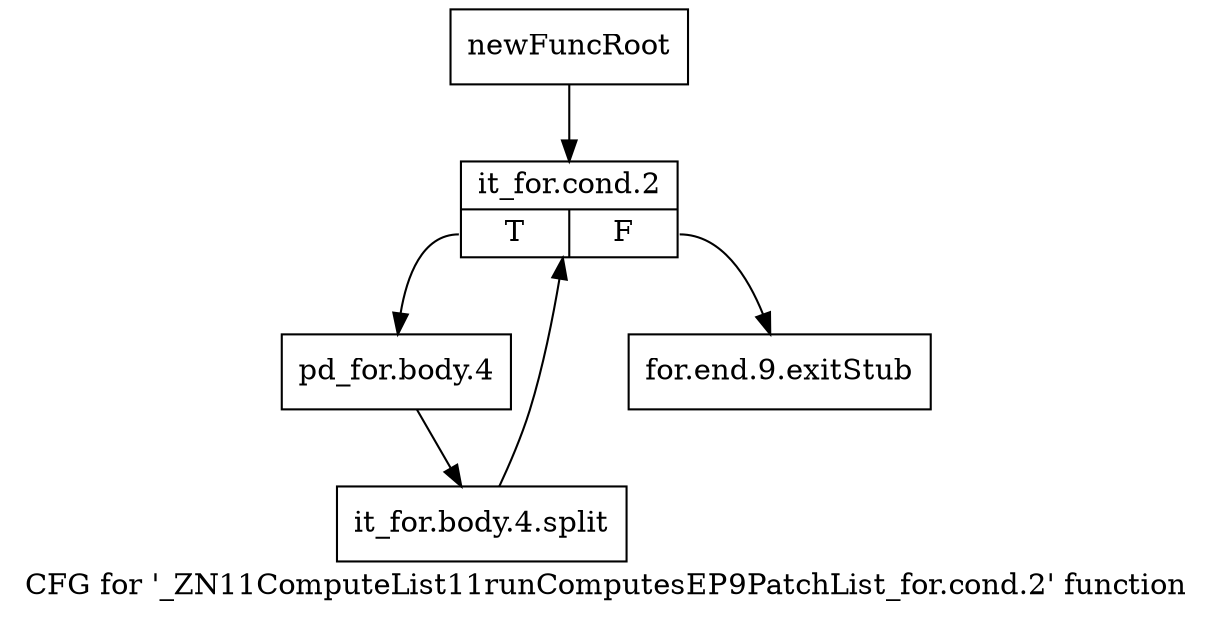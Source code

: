 digraph "CFG for '_ZN11ComputeList11runComputesEP9PatchList_for.cond.2' function" {
	label="CFG for '_ZN11ComputeList11runComputesEP9PatchList_for.cond.2' function";

	Node0x1c18d80 [shape=record,label="{newFuncRoot}"];
	Node0x1c18d80 -> Node0x1c18e20;
	Node0x1c18dd0 [shape=record,label="{for.end.9.exitStub}"];
	Node0x1c18e20 [shape=record,label="{it_for.cond.2|{<s0>T|<s1>F}}"];
	Node0x1c18e20:s0 -> Node0x1c18e70;
	Node0x1c18e20:s1 -> Node0x1c18dd0;
	Node0x1c18e70 [shape=record,label="{pd_for.body.4}"];
	Node0x1c18e70 -> Node0x26e3880;
	Node0x26e3880 [shape=record,label="{it_for.body.4.split}"];
	Node0x26e3880 -> Node0x1c18e20;
}
